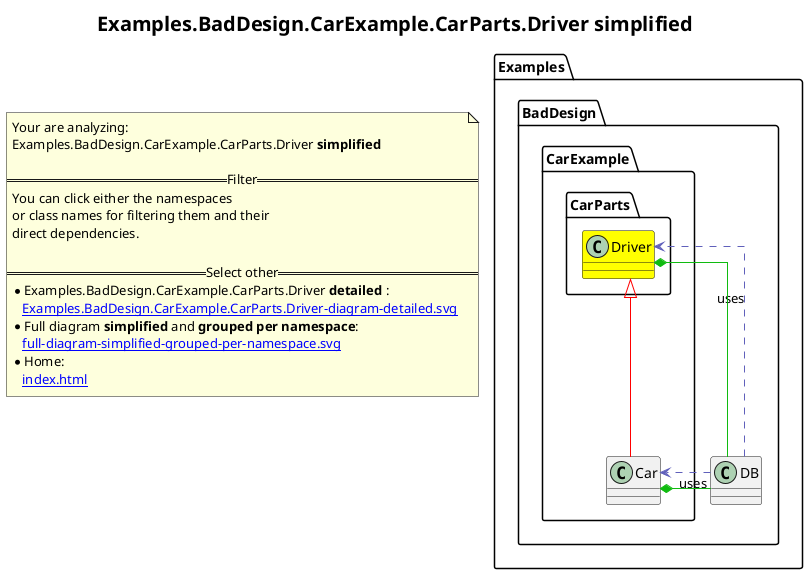 @startuml
skinparam linetype ortho
title <size:20>Examples.BadDesign.CarExample.CarParts.Driver **simplified** </size>
note "Your are analyzing:\nExamples.BadDesign.CarExample.CarParts.Driver **simplified** \n\n==Filter==\nYou can click either the namespaces \nor class names for filtering them and their\ndirect dependencies.\n\n==Select other==\n* Examples.BadDesign.CarExample.CarParts.Driver **detailed** :\n   [[Examples.BadDesign.CarExample.CarParts.Driver-diagram-detailed.svg]]\n* Full diagram **simplified** and **grouped per namespace**:\n   [[full-diagram-simplified-grouped-per-namespace.svg]]\n* Home:\n   [[index.html]]" as FloatingNote
  class Examples.BadDesign.DB [[Examples.BadDesign.DB-diagram-simplified.svg]]  {
  }
    class Examples.BadDesign.CarExample.Car [[Examples.BadDesign.CarExample.Car-diagram-simplified.svg]]  {
    }
      class Examples.BadDesign.CarExample.CarParts.Driver [[Examples.BadDesign.CarExample.CarParts.Driver-diagram-simplified.svg]] #yellow {
      }
 ' *************************************** 
 ' *************************************** 
 ' *************************************** 
' Class relations extracted from namespace:
' Examples.BadDesign
Examples.BadDesign.DB .[#6060BB].> Examples.BadDesign.CarExample.Car  : uses 
Examples.BadDesign.DB .[#6060BB].> Examples.BadDesign.CarExample.CarParts.Driver  : uses 
' Class relations extracted from namespace:
' Examples.BadDesign.CarExample
Examples.BadDesign.CarExample.CarParts.Driver <|-[#red]- Examples.BadDesign.CarExample.Car
Examples.BadDesign.CarExample.Car *-[#10BB10]- Examples.BadDesign.DB 
' Class relations extracted from namespace:
' Examples.BadDesign.CarExample.CarParts
Examples.BadDesign.CarExample.CarParts.Driver *-[#10BB10]- Examples.BadDesign.DB 
@enduml